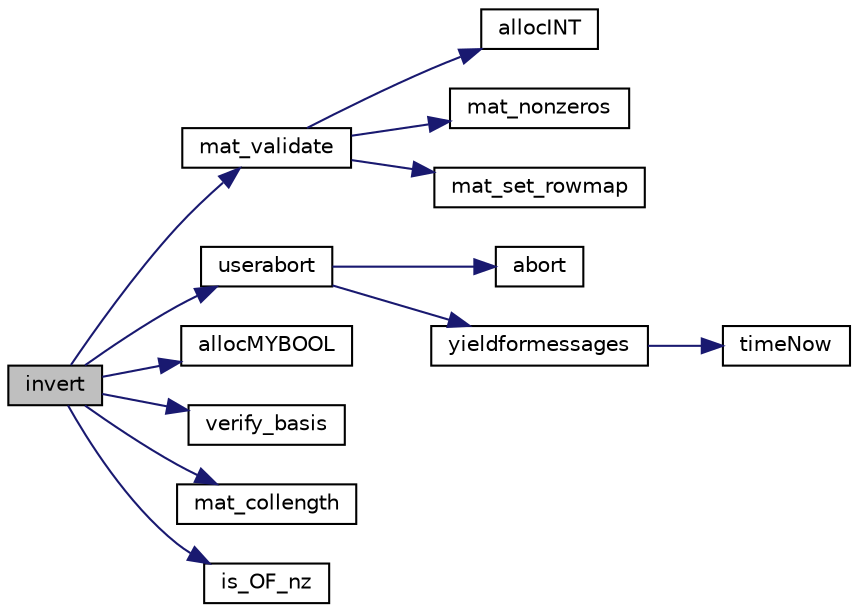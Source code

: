 digraph "invert"
{
  edge [fontname="Helvetica",fontsize="10",labelfontname="Helvetica",labelfontsize="10"];
  node [fontname="Helvetica",fontsize="10",shape=record];
  rankdir="LR";
  Node1091 [label="invert",height=0.2,width=0.4,color="black", fillcolor="grey75", style="filled", fontcolor="black"];
  Node1091 -> Node1092 [color="midnightblue",fontsize="10",style="solid",fontname="Helvetica"];
  Node1092 [label="mat_validate",height=0.2,width=0.4,color="black", fillcolor="white", style="filled",URL="$dc/d9a/lp__matrix_8c.html#a3b6cff0a7850997a4ac569451cb8ed47"];
  Node1092 -> Node1093 [color="midnightblue",fontsize="10",style="solid",fontname="Helvetica"];
  Node1093 [label="allocINT",height=0.2,width=0.4,color="black", fillcolor="white", style="filled",URL="$d9/d18/lp__utils_8c.html#a2081b8e14a0691b7e3931fa280ad9e63"];
  Node1092 -> Node1094 [color="midnightblue",fontsize="10",style="solid",fontname="Helvetica"];
  Node1094 [label="mat_nonzeros",height=0.2,width=0.4,color="black", fillcolor="white", style="filled",URL="$dc/d9a/lp__matrix_8c.html#a9430c42ed7853fd8dd6463ed7165f243"];
  Node1092 -> Node1095 [color="midnightblue",fontsize="10",style="solid",fontname="Helvetica"];
  Node1095 [label="mat_set_rowmap",height=0.2,width=0.4,color="black", fillcolor="white", style="filled",URL="$dc/d9a/lp__matrix_8c.html#a11d446e1461f23530cf5dc5b8e0a3b6a"];
  Node1091 -> Node1096 [color="midnightblue",fontsize="10",style="solid",fontname="Helvetica"];
  Node1096 [label="userabort",height=0.2,width=0.4,color="black", fillcolor="white", style="filled",URL="$d4/d79/lp__lib_8c.html#a0f52d280ba9e57a3011d4aac462eb52a"];
  Node1096 -> Node1097 [color="midnightblue",fontsize="10",style="solid",fontname="Helvetica"];
  Node1097 [label="abort",height=0.2,width=0.4,color="black", fillcolor="white", style="filled",URL="$d4/d98/g_09_09malloc_8c.html#ac54f53dc342019e8db34f4aa581a5792"];
  Node1096 -> Node1098 [color="midnightblue",fontsize="10",style="solid",fontname="Helvetica"];
  Node1098 [label="yieldformessages",height=0.2,width=0.4,color="black", fillcolor="white", style="filled",URL="$d4/d79/lp__lib_8c.html#abbafab594ab48b67748a8ea1de7855af"];
  Node1098 -> Node1099 [color="midnightblue",fontsize="10",style="solid",fontname="Helvetica"];
  Node1099 [label="timeNow",height=0.2,width=0.4,color="black", fillcolor="white", style="filled",URL="$dd/dc0/commonlib_8c.html#a27e32f680bca968d7155347aa07ee3c8"];
  Node1091 -> Node1100 [color="midnightblue",fontsize="10",style="solid",fontname="Helvetica"];
  Node1100 [label="allocMYBOOL",height=0.2,width=0.4,color="black", fillcolor="white", style="filled",URL="$d9/d18/lp__utils_8c.html#a0f35a721d2c3a4beea00b2840c2bea30"];
  Node1091 -> Node1101 [color="midnightblue",fontsize="10",style="solid",fontname="Helvetica"];
  Node1101 [label="verify_basis",height=0.2,width=0.4,color="black", fillcolor="white", style="filled",URL="$d4/d79/lp__lib_8c.html#a94863e6c34d2f9adca4906ac89fd3836"];
  Node1091 -> Node1102 [color="midnightblue",fontsize="10",style="solid",fontname="Helvetica"];
  Node1102 [label="mat_collength",height=0.2,width=0.4,color="black", fillcolor="white", style="filled",URL="$dc/d9a/lp__matrix_8c.html#a258da1c9a3b1fedd9704451f7ab7e6f4"];
  Node1091 -> Node1103 [color="midnightblue",fontsize="10",style="solid",fontname="Helvetica"];
  Node1103 [label="is_OF_nz",height=0.2,width=0.4,color="black", fillcolor="white", style="filled",URL="$d4/d79/lp__lib_8c.html#a13aadb0974610bf342f7c3003f5c5949"];
}
